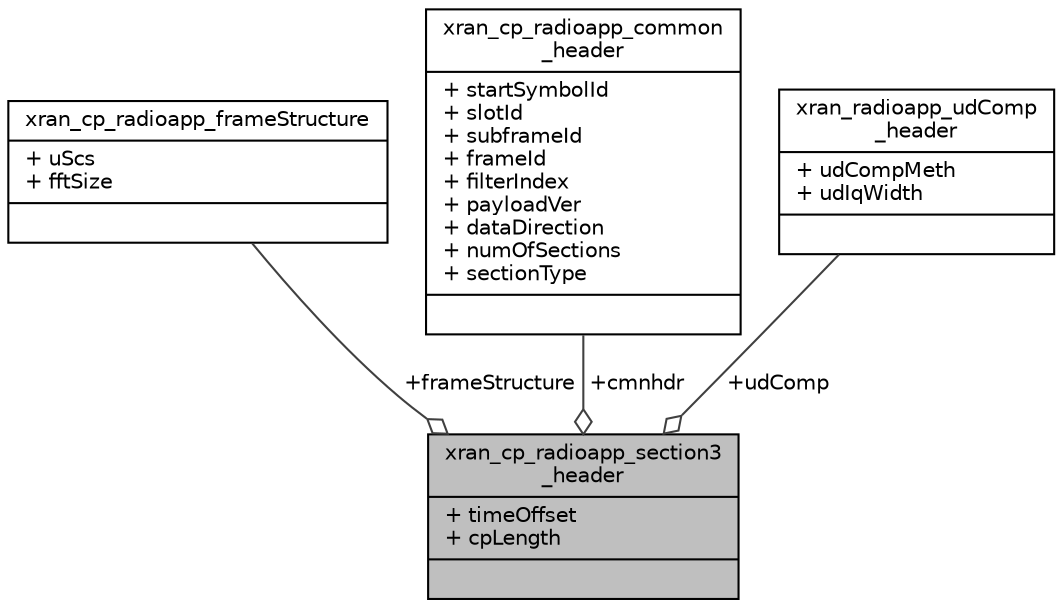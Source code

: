 digraph "xran_cp_radioapp_section3_header"
{
 // LATEX_PDF_SIZE
  edge [fontname="Helvetica",fontsize="10",labelfontname="Helvetica",labelfontsize="10"];
  node [fontname="Helvetica",fontsize="10",shape=record];
  Node1 [label="{xran_cp_radioapp_section3\l_header\n|+ timeOffset\l+ cpLength\l|}",height=0.2,width=0.4,color="black", fillcolor="grey75", style="filled", fontcolor="black",tooltip=" "];
  Node2 -> Node1 [color="grey25",fontsize="10",style="solid",label=" +frameStructure" ,arrowhead="odiamond",fontname="Helvetica"];
  Node2 [label="{xran_cp_radioapp_frameStructure\n|+ uScs\l+ fftSize\l|}",height=0.2,width=0.4,color="black", fillcolor="white", style="filled",URL="$structxran__cp__radioapp__frame_structure.html",tooltip=" "];
  Node3 -> Node1 [color="grey25",fontsize="10",style="solid",label=" +cmnhdr" ,arrowhead="odiamond",fontname="Helvetica"];
  Node3 [label="{xran_cp_radioapp_common\l_header\n|+ startSymbolId\l+ slotId\l+ subframeId\l+ frameId\l+ filterIndex\l+ payloadVer\l+ dataDirection\l+ numOfSections\l+ sectionType\l|}",height=0.2,width=0.4,color="black", fillcolor="white", style="filled",URL="$structxran__cp__radioapp__common__header.html",tooltip=" "];
  Node4 -> Node1 [color="grey25",fontsize="10",style="solid",label=" +udComp" ,arrowhead="odiamond",fontname="Helvetica"];
  Node4 [label="{xran_radioapp_udComp\l_header\n|+ udCompMeth\l+ udIqWidth\l|}",height=0.2,width=0.4,color="black", fillcolor="white", style="filled",URL="$structxran__radioapp__ud_comp__header.html",tooltip=" "];
}

